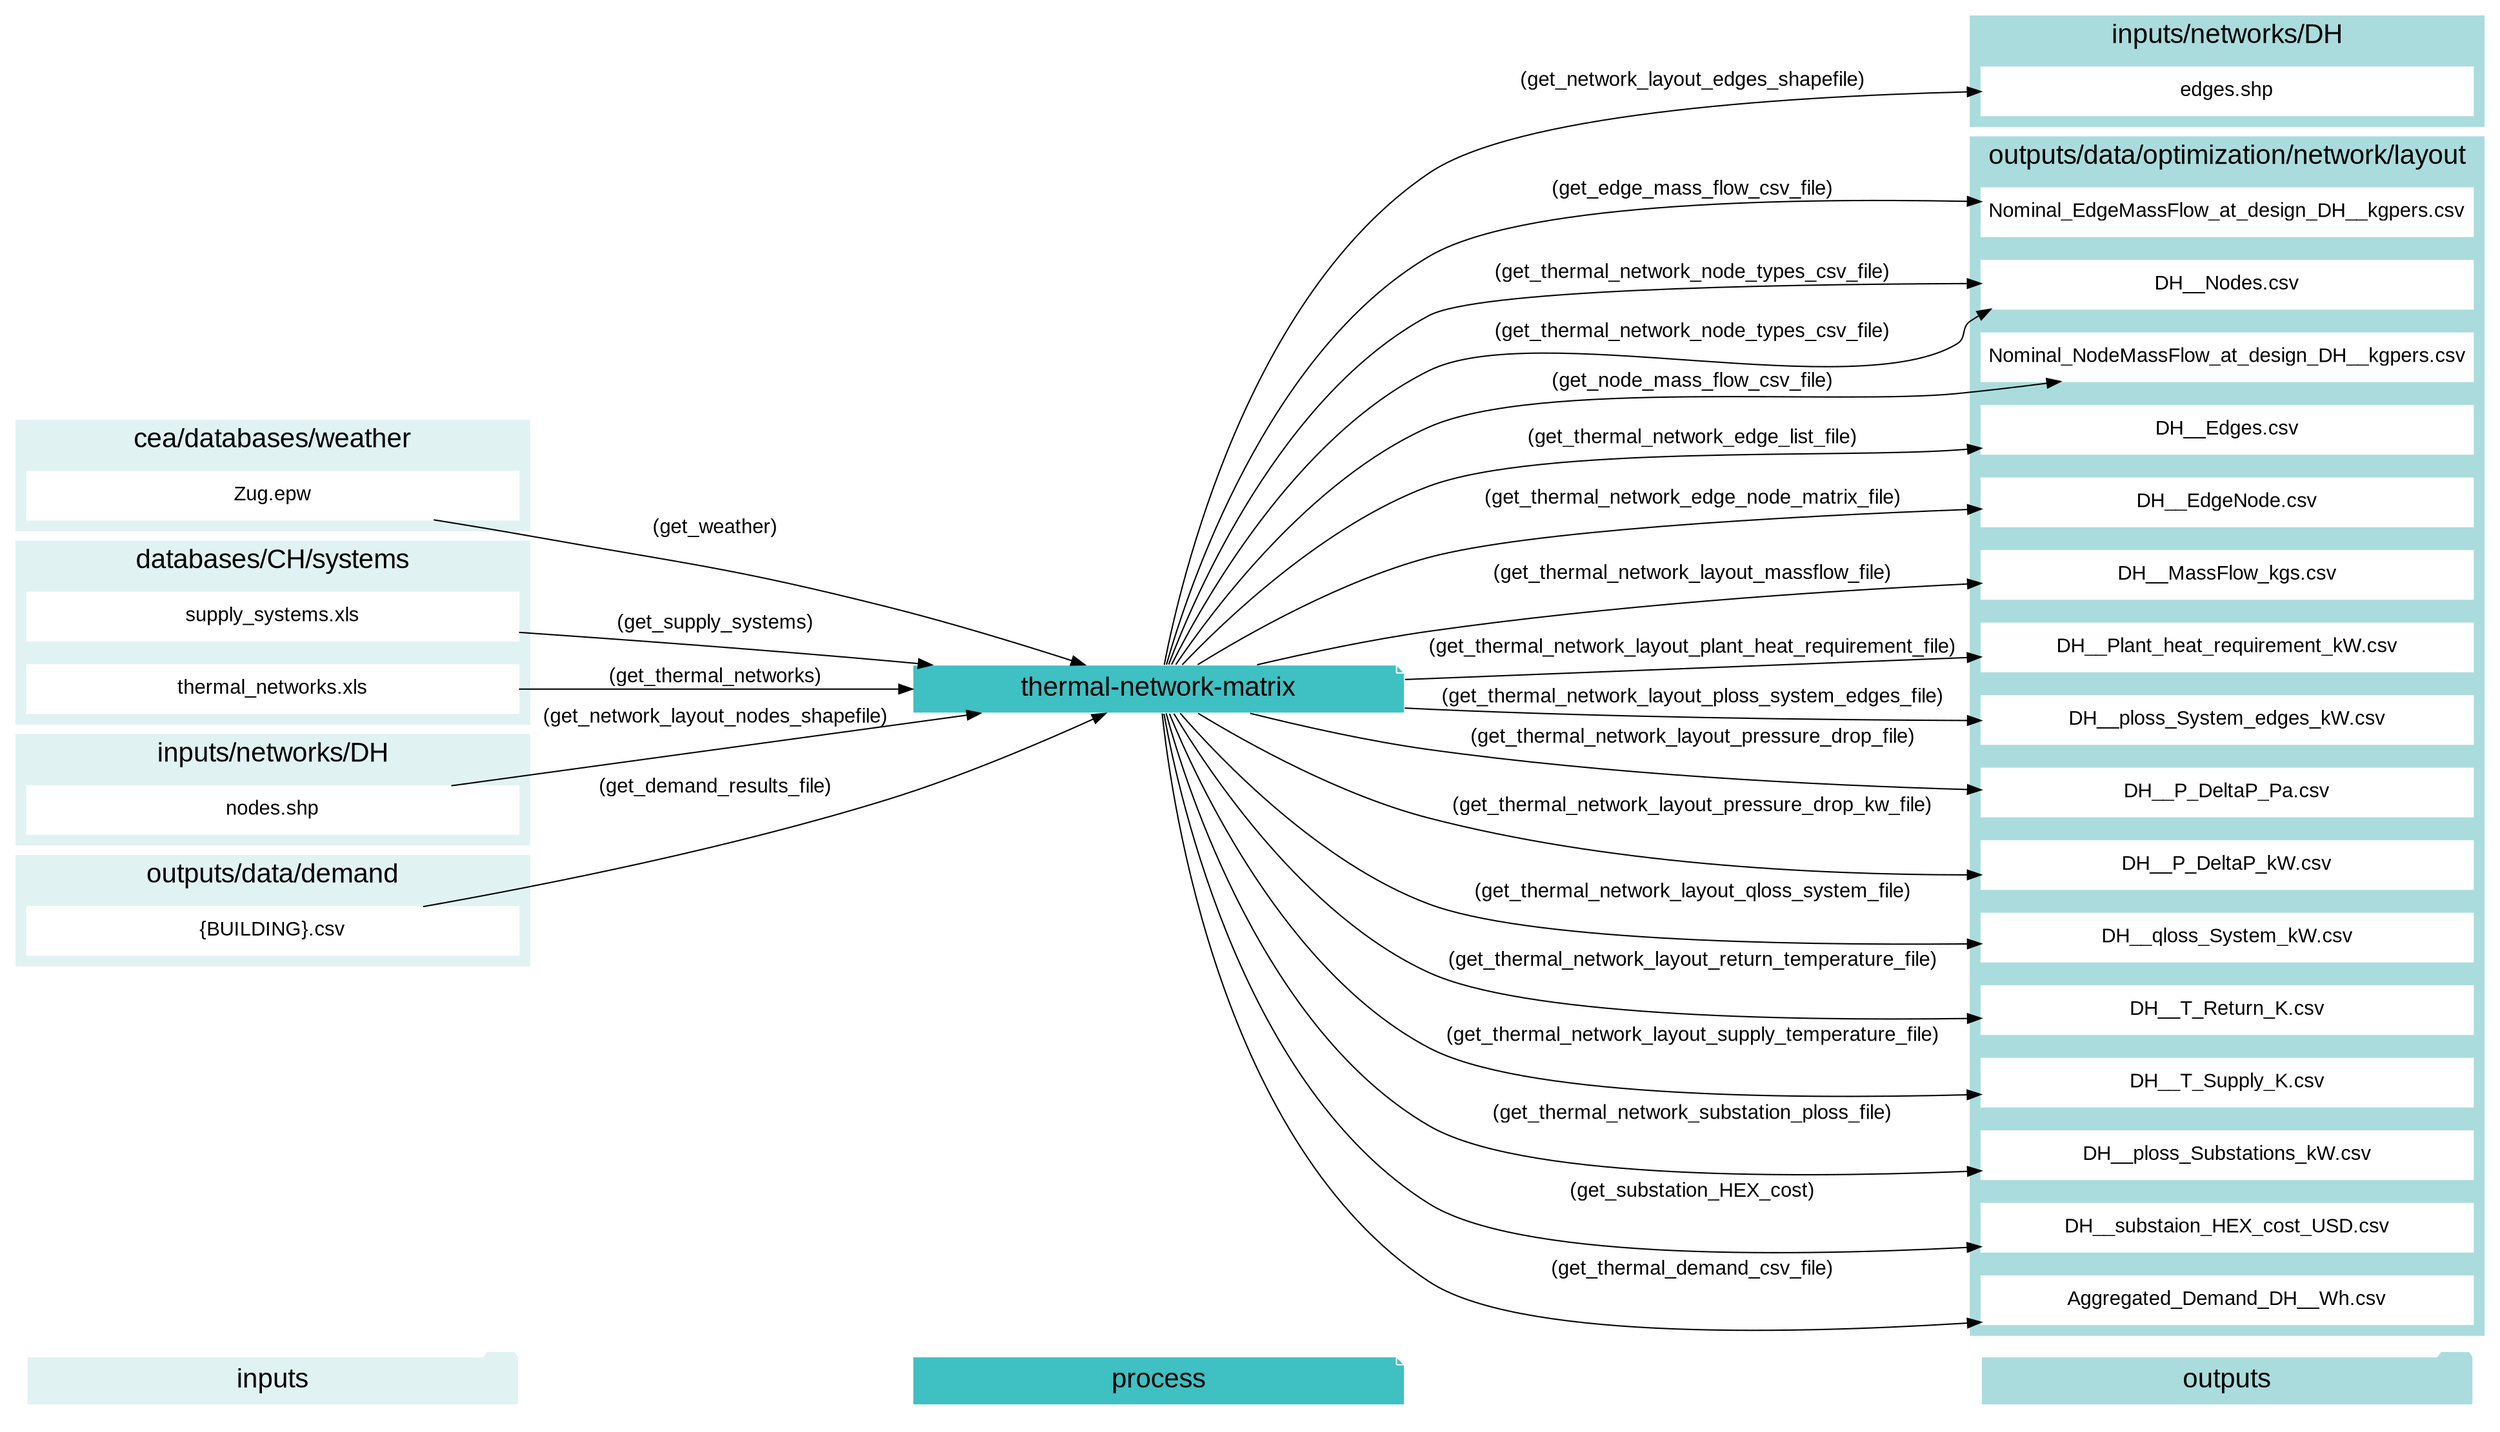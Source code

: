 digraph trace_inputlocator {
    rankdir="LR";
    graph [overlap=false, fontname=arial];
    node [shape=box, style=filled, color=white, fontsize=15, fontname=arial, fixedsize=true, width=5.085];
    edge [fontname=arial, fontsize = 15]
    newrank=true
    subgraph cluster_legend {
    fontsize=25
    style=invis
    "process"[style=filled, fillcolor="#3FC0C2", shape=note, fontsize=20, fontname="arial"]
    "inputs" [style=filled, shape=folder, color=white, fillcolor="#E1F2F2", fontsize=20]
    "outputs"[style=filled, shape=folder, color=white, fillcolor="#aadcdd", fontsize=20]
    "inputs"->"process"[style=invis]
    "process"->"outputs"[style=invis]
    }
    "thermal-network-matrix"[style=filled, color=white, fillcolor="#3FC0C2", shape=note, fontsize=20, fontname=arial];
    subgraph cluster_0_in {
        style = filled;
        color = "#E1F2F2";
        fontsize = 20;
        rank=same;
        label="cea/databases/weather";
        "Zug.epw"
    }
    subgraph cluster_1_in {
        style = filled;
        color = "#E1F2F2";
        fontsize = 20;
        rank=same;
        label="databases/CH/systems";
        "supply_systems.xls"
        "thermal_networks.xls"
    }
    subgraph cluster_2_in {
        style = filled;
        color = "#E1F2F2";
        fontsize = 20;
        rank=same;
        label="inputs/networks/DH";
        "nodes.shp"
    }
    subgraph cluster_2_out {
        style = filled;
        color = "#aadcdd";
        fontsize = 20;
        rank=same;
        label="inputs/networks/DH";
        "edges.shp"
    }
    subgraph cluster_3_in {
        style = filled;
        color = "#E1F2F2";
        fontsize = 20;
        rank=same;
        label="outputs/data/demand";
        "{BUILDING}.csv"
    }
    subgraph cluster_4_out {
        style = filled;
        color = "#aadcdd";
        fontsize = 20;
        rank=same;
        label="outputs/data/optimization/network/layout";
        "Nominal_EdgeMassFlow_at_design_DH__kgpers.csv"
        "DH__Nodes.csv"
        "Nominal_NodeMassFlow_at_design_DH__kgpers.csv"
        "DH__Edges.csv"
        "DH__EdgeNode.csv"
        "DH__MassFlow_kgs.csv"
        "DH__Plant_heat_requirement_kW.csv"
        "DH__ploss_System_edges_kW.csv"
        "DH__P_DeltaP_Pa.csv"
        "DH__P_DeltaP_kW.csv"
        "DH__qloss_System_kW.csv"
        "DH__T_Return_K.csv"
        "DH__T_Supply_K.csv"
        "DH__Nodes.csv"
        "DH__ploss_Substations_kW.csv"
        "DH__substaion_HEX_cost_USD.csv"
        "Aggregated_Demand_DH__Wh.csv"
    }
    "{BUILDING}.csv" -> "thermal-network-matrix"[label="(get_demand_results_file)"]
    "nodes.shp" -> "thermal-network-matrix"[label="(get_network_layout_nodes_shapefile)"]
    "supply_systems.xls" -> "thermal-network-matrix"[label="(get_supply_systems)"]
    "thermal_networks.xls" -> "thermal-network-matrix"[label="(get_thermal_networks)"]
    "Zug.epw" -> "thermal-network-matrix"[label="(get_weather)"]
    "thermal-network-matrix" -> "Nominal_EdgeMassFlow_at_design_DH__kgpers.csv"[label="(get_edge_mass_flow_csv_file)"]
    "thermal-network-matrix" -> "edges.shp"[label="(get_network_layout_edges_shapefile)"]
    "thermal-network-matrix" -> "DH__Nodes.csv"[label="(get_thermal_network_node_types_csv_file)"]
    "thermal-network-matrix" -> "Nominal_NodeMassFlow_at_design_DH__kgpers.csv"[label="(get_node_mass_flow_csv_file)"]
    "thermal-network-matrix" -> "DH__Edges.csv"[label="(get_thermal_network_edge_list_file)"]
    "thermal-network-matrix" -> "DH__EdgeNode.csv"[label="(get_thermal_network_edge_node_matrix_file)"]
    "thermal-network-matrix" -> "DH__MassFlow_kgs.csv"[label="(get_thermal_network_layout_massflow_file)"]
    "thermal-network-matrix" -> "DH__Plant_heat_requirement_kW.csv"[label="(get_thermal_network_layout_plant_heat_requirement_file)"]
    "thermal-network-matrix" -> "DH__ploss_System_edges_kW.csv"[label="(get_thermal_network_layout_ploss_system_edges_file)"]
    "thermal-network-matrix" -> "DH__P_DeltaP_Pa.csv"[label="(get_thermal_network_layout_pressure_drop_file)"]
    "thermal-network-matrix" -> "DH__P_DeltaP_kW.csv"[label="(get_thermal_network_layout_pressure_drop_kw_file)"]
    "thermal-network-matrix" -> "DH__qloss_System_kW.csv"[label="(get_thermal_network_layout_qloss_system_file)"]
    "thermal-network-matrix" -> "DH__T_Return_K.csv"[label="(get_thermal_network_layout_return_temperature_file)"]
    "thermal-network-matrix" -> "DH__T_Supply_K.csv"[label="(get_thermal_network_layout_supply_temperature_file)"]
    "thermal-network-matrix" -> "DH__Nodes.csv"[label="(get_thermal_network_node_types_csv_file)"]
    "thermal-network-matrix" -> "DH__ploss_Substations_kW.csv"[label="(get_thermal_network_substation_ploss_file)"]
    "thermal-network-matrix" -> "DH__substaion_HEX_cost_USD.csv"[label="(get_substation_HEX_cost)"]
    "thermal-network-matrix" -> "Aggregated_Demand_DH__Wh.csv"[label="(get_thermal_demand_csv_file)"]
    }